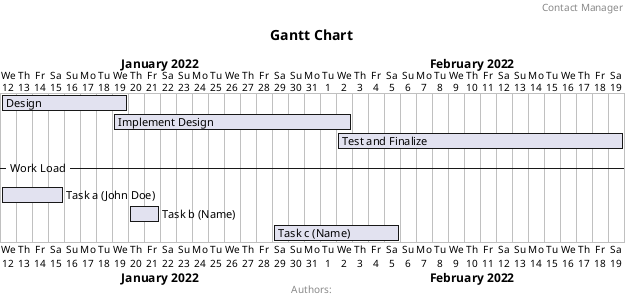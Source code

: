 @startgantt
header Contact Manager
footer Authors:
title Gantt Chart
Project starts 2022-01-12
[Design] starts 2022-01-12
[Design] ends 2022-01-19
[Implement Design] starts 2022-01-19
[Implement Design] ends 2022-02-02
[Test and Finalize] starts 2022-02-02
[Test and Finalize] ends 2022-02-19

--Work Load--
[Task a (John Doe)] lasts 4 days
[Task b (Name)] starts 2022-01-20 and lasts 2 days
[Task c (Name)] starts 2022-01-29 and lasts 1 week and 1 day
@endgantt
